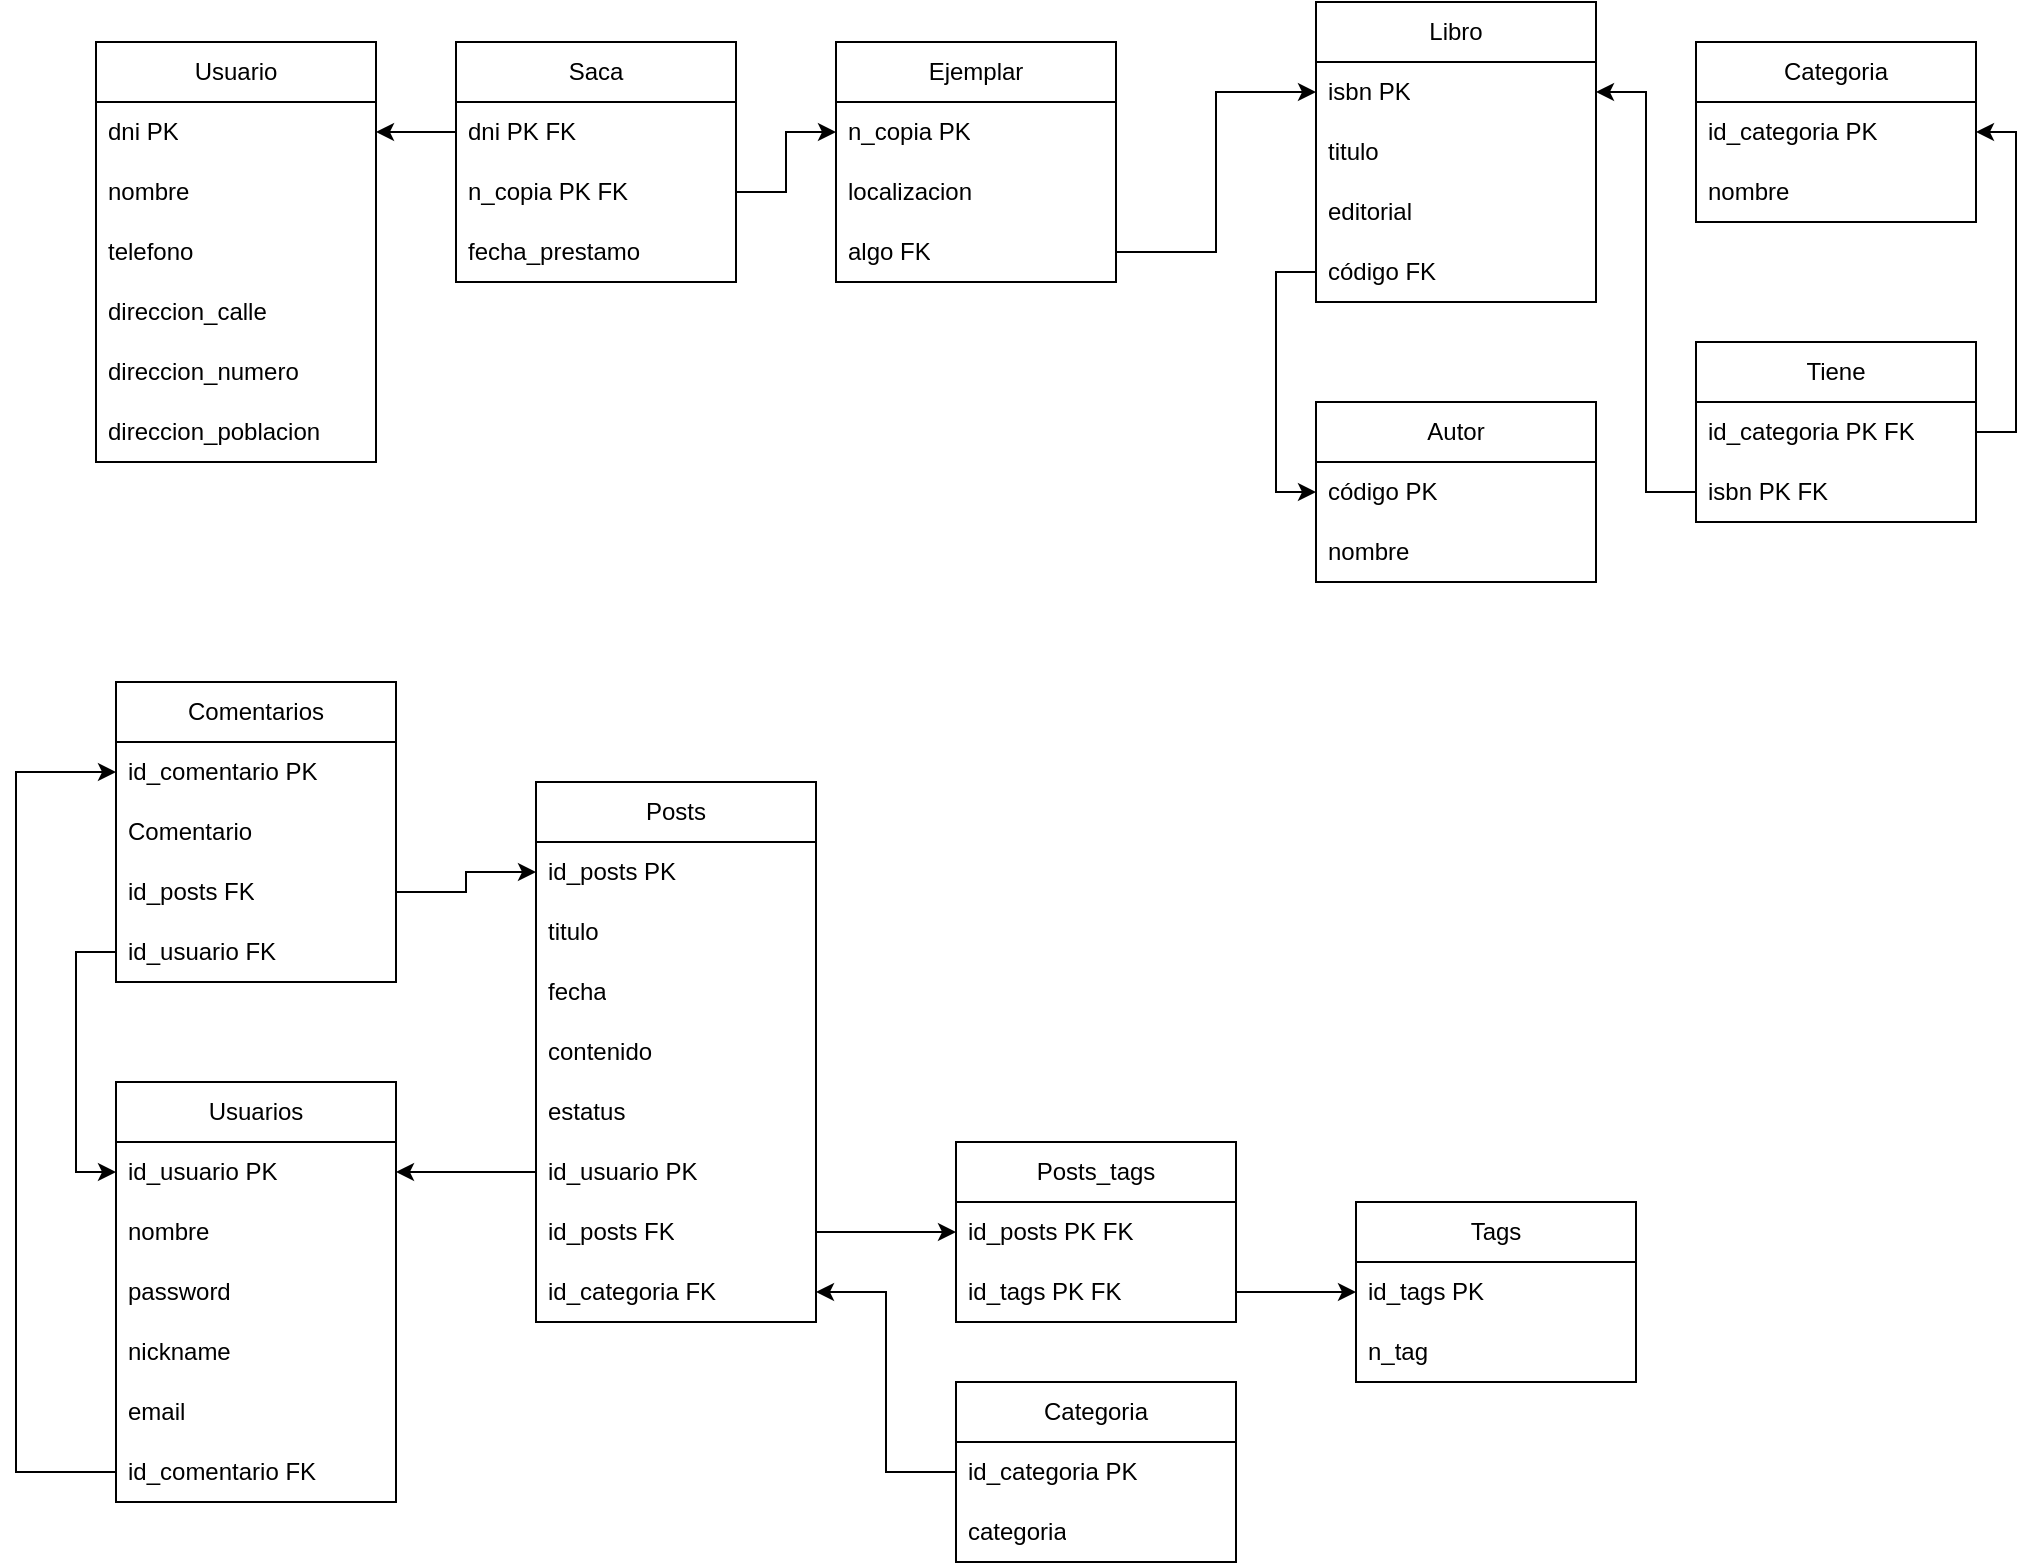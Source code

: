 <mxfile version="22.0.8" type="github">
  <diagram id="R2lEEEUBdFMjLlhIrx00" name="Page-1">
    <mxGraphModel dx="1434" dy="795" grid="1" gridSize="10" guides="1" tooltips="1" connect="1" arrows="1" fold="1" page="1" pageScale="1" pageWidth="850" pageHeight="1100" math="0" shadow="0" extFonts="Permanent Marker^https://fonts.googleapis.com/css?family=Permanent+Marker">
      <root>
        <mxCell id="0" />
        <mxCell id="1" parent="0" />
        <mxCell id="VXFNPNU3lV625rrw7TzE-1" value="Usuario" style="swimlane;fontStyle=0;childLayout=stackLayout;horizontal=1;startSize=30;horizontalStack=0;resizeParent=1;resizeParentMax=0;resizeLast=0;collapsible=1;marginBottom=0;whiteSpace=wrap;html=1;" vertex="1" parent="1">
          <mxGeometry x="90" y="130" width="140" height="210" as="geometry" />
        </mxCell>
        <mxCell id="VXFNPNU3lV625rrw7TzE-2" value="dni PK" style="text;strokeColor=none;fillColor=none;align=left;verticalAlign=middle;spacingLeft=4;spacingRight=4;overflow=hidden;points=[[0,0.5],[1,0.5]];portConstraint=eastwest;rotatable=0;whiteSpace=wrap;html=1;" vertex="1" parent="VXFNPNU3lV625rrw7TzE-1">
          <mxGeometry y="30" width="140" height="30" as="geometry" />
        </mxCell>
        <mxCell id="VXFNPNU3lV625rrw7TzE-3" value="nombre" style="text;strokeColor=none;fillColor=none;align=left;verticalAlign=middle;spacingLeft=4;spacingRight=4;overflow=hidden;points=[[0,0.5],[1,0.5]];portConstraint=eastwest;rotatable=0;whiteSpace=wrap;html=1;" vertex="1" parent="VXFNPNU3lV625rrw7TzE-1">
          <mxGeometry y="60" width="140" height="30" as="geometry" />
        </mxCell>
        <mxCell id="VXFNPNU3lV625rrw7TzE-4" value="telefono" style="text;strokeColor=none;fillColor=none;align=left;verticalAlign=middle;spacingLeft=4;spacingRight=4;overflow=hidden;points=[[0,0.5],[1,0.5]];portConstraint=eastwest;rotatable=0;whiteSpace=wrap;html=1;" vertex="1" parent="VXFNPNU3lV625rrw7TzE-1">
          <mxGeometry y="90" width="140" height="30" as="geometry" />
        </mxCell>
        <mxCell id="VXFNPNU3lV625rrw7TzE-6" value="direccion_calle" style="text;strokeColor=none;fillColor=none;align=left;verticalAlign=middle;spacingLeft=4;spacingRight=4;overflow=hidden;points=[[0,0.5],[1,0.5]];portConstraint=eastwest;rotatable=0;whiteSpace=wrap;html=1;" vertex="1" parent="VXFNPNU3lV625rrw7TzE-1">
          <mxGeometry y="120" width="140" height="30" as="geometry" />
        </mxCell>
        <mxCell id="VXFNPNU3lV625rrw7TzE-7" value="direccion_numero" style="text;strokeColor=none;fillColor=none;align=left;verticalAlign=middle;spacingLeft=4;spacingRight=4;overflow=hidden;points=[[0,0.5],[1,0.5]];portConstraint=eastwest;rotatable=0;whiteSpace=wrap;html=1;" vertex="1" parent="VXFNPNU3lV625rrw7TzE-1">
          <mxGeometry y="150" width="140" height="30" as="geometry" />
        </mxCell>
        <mxCell id="VXFNPNU3lV625rrw7TzE-5" value="direccion_poblacion" style="text;strokeColor=none;fillColor=none;align=left;verticalAlign=middle;spacingLeft=4;spacingRight=4;overflow=hidden;points=[[0,0.5],[1,0.5]];portConstraint=eastwest;rotatable=0;whiteSpace=wrap;html=1;" vertex="1" parent="VXFNPNU3lV625rrw7TzE-1">
          <mxGeometry y="180" width="140" height="30" as="geometry" />
        </mxCell>
        <mxCell id="VXFNPNU3lV625rrw7TzE-8" value="Saca" style="swimlane;fontStyle=0;childLayout=stackLayout;horizontal=1;startSize=30;horizontalStack=0;resizeParent=1;resizeParentMax=0;resizeLast=0;collapsible=1;marginBottom=0;whiteSpace=wrap;html=1;" vertex="1" parent="1">
          <mxGeometry x="270" y="130" width="140" height="120" as="geometry" />
        </mxCell>
        <mxCell id="VXFNPNU3lV625rrw7TzE-9" value="dni PK FK" style="text;strokeColor=none;fillColor=none;align=left;verticalAlign=middle;spacingLeft=4;spacingRight=4;overflow=hidden;points=[[0,0.5],[1,0.5]];portConstraint=eastwest;rotatable=0;whiteSpace=wrap;html=1;" vertex="1" parent="VXFNPNU3lV625rrw7TzE-8">
          <mxGeometry y="30" width="140" height="30" as="geometry" />
        </mxCell>
        <mxCell id="VXFNPNU3lV625rrw7TzE-10" value="n_copia PK FK" style="text;strokeColor=none;fillColor=none;align=left;verticalAlign=middle;spacingLeft=4;spacingRight=4;overflow=hidden;points=[[0,0.5],[1,0.5]];portConstraint=eastwest;rotatable=0;whiteSpace=wrap;html=1;" vertex="1" parent="VXFNPNU3lV625rrw7TzE-8">
          <mxGeometry y="60" width="140" height="30" as="geometry" />
        </mxCell>
        <mxCell id="VXFNPNU3lV625rrw7TzE-15" value="fecha_prestamo" style="text;strokeColor=none;fillColor=none;align=left;verticalAlign=middle;spacingLeft=4;spacingRight=4;overflow=hidden;points=[[0,0.5],[1,0.5]];portConstraint=eastwest;rotatable=0;whiteSpace=wrap;html=1;" vertex="1" parent="VXFNPNU3lV625rrw7TzE-8">
          <mxGeometry y="90" width="140" height="30" as="geometry" />
        </mxCell>
        <mxCell id="VXFNPNU3lV625rrw7TzE-12" value="Ejemplar" style="swimlane;fontStyle=0;childLayout=stackLayout;horizontal=1;startSize=30;horizontalStack=0;resizeParent=1;resizeParentMax=0;resizeLast=0;collapsible=1;marginBottom=0;whiteSpace=wrap;html=1;" vertex="1" parent="1">
          <mxGeometry x="460" y="130" width="140" height="120" as="geometry" />
        </mxCell>
        <mxCell id="VXFNPNU3lV625rrw7TzE-13" value="n_copia PK" style="text;strokeColor=none;fillColor=none;align=left;verticalAlign=middle;spacingLeft=4;spacingRight=4;overflow=hidden;points=[[0,0.5],[1,0.5]];portConstraint=eastwest;rotatable=0;whiteSpace=wrap;html=1;" vertex="1" parent="VXFNPNU3lV625rrw7TzE-12">
          <mxGeometry y="30" width="140" height="30" as="geometry" />
        </mxCell>
        <mxCell id="VXFNPNU3lV625rrw7TzE-14" value="localizacion" style="text;strokeColor=none;fillColor=none;align=left;verticalAlign=middle;spacingLeft=4;spacingRight=4;overflow=hidden;points=[[0,0.5],[1,0.5]];portConstraint=eastwest;rotatable=0;whiteSpace=wrap;html=1;" vertex="1" parent="VXFNPNU3lV625rrw7TzE-12">
          <mxGeometry y="60" width="140" height="30" as="geometry" />
        </mxCell>
        <mxCell id="VXFNPNU3lV625rrw7TzE-22" value="algo FK" style="text;strokeColor=none;fillColor=none;align=left;verticalAlign=middle;spacingLeft=4;spacingRight=4;overflow=hidden;points=[[0,0.5],[1,0.5]];portConstraint=eastwest;rotatable=0;whiteSpace=wrap;html=1;" vertex="1" parent="VXFNPNU3lV625rrw7TzE-12">
          <mxGeometry y="90" width="140" height="30" as="geometry" />
        </mxCell>
        <mxCell id="VXFNPNU3lV625rrw7TzE-16" style="edgeStyle=orthogonalEdgeStyle;rounded=0;orthogonalLoop=1;jettySize=auto;html=1;entryX=1;entryY=0.5;entryDx=0;entryDy=0;" edge="1" parent="1" source="VXFNPNU3lV625rrw7TzE-9" target="VXFNPNU3lV625rrw7TzE-2">
          <mxGeometry relative="1" as="geometry" />
        </mxCell>
        <mxCell id="VXFNPNU3lV625rrw7TzE-17" style="edgeStyle=orthogonalEdgeStyle;rounded=0;orthogonalLoop=1;jettySize=auto;html=1;entryX=0;entryY=0.5;entryDx=0;entryDy=0;" edge="1" parent="1" source="VXFNPNU3lV625rrw7TzE-10" target="VXFNPNU3lV625rrw7TzE-13">
          <mxGeometry relative="1" as="geometry" />
        </mxCell>
        <mxCell id="VXFNPNU3lV625rrw7TzE-18" value="Libro" style="swimlane;fontStyle=0;childLayout=stackLayout;horizontal=1;startSize=30;horizontalStack=0;resizeParent=1;resizeParentMax=0;resizeLast=0;collapsible=1;marginBottom=0;whiteSpace=wrap;html=1;" vertex="1" parent="1">
          <mxGeometry x="700" y="110" width="140" height="150" as="geometry" />
        </mxCell>
        <mxCell id="VXFNPNU3lV625rrw7TzE-19" value="isbn PK" style="text;strokeColor=none;fillColor=none;align=left;verticalAlign=middle;spacingLeft=4;spacingRight=4;overflow=hidden;points=[[0,0.5],[1,0.5]];portConstraint=eastwest;rotatable=0;whiteSpace=wrap;html=1;" vertex="1" parent="VXFNPNU3lV625rrw7TzE-18">
          <mxGeometry y="30" width="140" height="30" as="geometry" />
        </mxCell>
        <mxCell id="VXFNPNU3lV625rrw7TzE-20" value="titulo" style="text;strokeColor=none;fillColor=none;align=left;verticalAlign=middle;spacingLeft=4;spacingRight=4;overflow=hidden;points=[[0,0.5],[1,0.5]];portConstraint=eastwest;rotatable=0;whiteSpace=wrap;html=1;" vertex="1" parent="VXFNPNU3lV625rrw7TzE-18">
          <mxGeometry y="60" width="140" height="30" as="geometry" />
        </mxCell>
        <mxCell id="VXFNPNU3lV625rrw7TzE-21" value="editorial" style="text;strokeColor=none;fillColor=none;align=left;verticalAlign=middle;spacingLeft=4;spacingRight=4;overflow=hidden;points=[[0,0.5],[1,0.5]];portConstraint=eastwest;rotatable=0;whiteSpace=wrap;html=1;" vertex="1" parent="VXFNPNU3lV625rrw7TzE-18">
          <mxGeometry y="90" width="140" height="30" as="geometry" />
        </mxCell>
        <mxCell id="VXFNPNU3lV625rrw7TzE-43" value="código FK " style="text;strokeColor=none;fillColor=none;align=left;verticalAlign=middle;spacingLeft=4;spacingRight=4;overflow=hidden;points=[[0,0.5],[1,0.5]];portConstraint=eastwest;rotatable=0;whiteSpace=wrap;html=1;" vertex="1" parent="VXFNPNU3lV625rrw7TzE-18">
          <mxGeometry y="120" width="140" height="30" as="geometry" />
        </mxCell>
        <mxCell id="VXFNPNU3lV625rrw7TzE-23" style="edgeStyle=orthogonalEdgeStyle;rounded=0;orthogonalLoop=1;jettySize=auto;html=1;entryX=0;entryY=0.5;entryDx=0;entryDy=0;" edge="1" parent="1" source="VXFNPNU3lV625rrw7TzE-22" target="VXFNPNU3lV625rrw7TzE-19">
          <mxGeometry relative="1" as="geometry" />
        </mxCell>
        <mxCell id="VXFNPNU3lV625rrw7TzE-24" value="Categoria" style="swimlane;fontStyle=0;childLayout=stackLayout;horizontal=1;startSize=30;horizontalStack=0;resizeParent=1;resizeParentMax=0;resizeLast=0;collapsible=1;marginBottom=0;whiteSpace=wrap;html=1;" vertex="1" parent="1">
          <mxGeometry x="890" y="130" width="140" height="90" as="geometry" />
        </mxCell>
        <mxCell id="VXFNPNU3lV625rrw7TzE-25" value="id_categoria PK" style="text;strokeColor=none;fillColor=none;align=left;verticalAlign=middle;spacingLeft=4;spacingRight=4;overflow=hidden;points=[[0,0.5],[1,0.5]];portConstraint=eastwest;rotatable=0;whiteSpace=wrap;html=1;" vertex="1" parent="VXFNPNU3lV625rrw7TzE-24">
          <mxGeometry y="30" width="140" height="30" as="geometry" />
        </mxCell>
        <mxCell id="VXFNPNU3lV625rrw7TzE-26" value="nombre" style="text;strokeColor=none;fillColor=none;align=left;verticalAlign=middle;spacingLeft=4;spacingRight=4;overflow=hidden;points=[[0,0.5],[1,0.5]];portConstraint=eastwest;rotatable=0;whiteSpace=wrap;html=1;" vertex="1" parent="VXFNPNU3lV625rrw7TzE-24">
          <mxGeometry y="60" width="140" height="30" as="geometry" />
        </mxCell>
        <mxCell id="VXFNPNU3lV625rrw7TzE-31" value="Tiene" style="swimlane;fontStyle=0;childLayout=stackLayout;horizontal=1;startSize=30;horizontalStack=0;resizeParent=1;resizeParentMax=0;resizeLast=0;collapsible=1;marginBottom=0;whiteSpace=wrap;html=1;" vertex="1" parent="1">
          <mxGeometry x="890" y="280" width="140" height="90" as="geometry" />
        </mxCell>
        <mxCell id="VXFNPNU3lV625rrw7TzE-36" value="id_categoria PK FK" style="text;strokeColor=none;fillColor=none;align=left;verticalAlign=middle;spacingLeft=4;spacingRight=4;overflow=hidden;points=[[0,0.5],[1,0.5]];portConstraint=eastwest;rotatable=0;whiteSpace=wrap;html=1;" vertex="1" parent="VXFNPNU3lV625rrw7TzE-31">
          <mxGeometry y="30" width="140" height="30" as="geometry" />
        </mxCell>
        <mxCell id="VXFNPNU3lV625rrw7TzE-35" value="isbn PK FK" style="text;strokeColor=none;fillColor=none;align=left;verticalAlign=middle;spacingLeft=4;spacingRight=4;overflow=hidden;points=[[0,0.5],[1,0.5]];portConstraint=eastwest;rotatable=0;whiteSpace=wrap;html=1;" vertex="1" parent="VXFNPNU3lV625rrw7TzE-31">
          <mxGeometry y="60" width="140" height="30" as="geometry" />
        </mxCell>
        <mxCell id="VXFNPNU3lV625rrw7TzE-38" style="edgeStyle=orthogonalEdgeStyle;rounded=0;orthogonalLoop=1;jettySize=auto;html=1;entryX=1;entryY=0.5;entryDx=0;entryDy=0;" edge="1" parent="1" source="VXFNPNU3lV625rrw7TzE-35" target="VXFNPNU3lV625rrw7TzE-19">
          <mxGeometry relative="1" as="geometry" />
        </mxCell>
        <mxCell id="VXFNPNU3lV625rrw7TzE-39" value="Autor" style="swimlane;fontStyle=0;childLayout=stackLayout;horizontal=1;startSize=30;horizontalStack=0;resizeParent=1;resizeParentMax=0;resizeLast=0;collapsible=1;marginBottom=0;whiteSpace=wrap;html=1;" vertex="1" parent="1">
          <mxGeometry x="700" y="310" width="140" height="90" as="geometry" />
        </mxCell>
        <mxCell id="VXFNPNU3lV625rrw7TzE-40" value="código PK " style="text;strokeColor=none;fillColor=none;align=left;verticalAlign=middle;spacingLeft=4;spacingRight=4;overflow=hidden;points=[[0,0.5],[1,0.5]];portConstraint=eastwest;rotatable=0;whiteSpace=wrap;html=1;" vertex="1" parent="VXFNPNU3lV625rrw7TzE-39">
          <mxGeometry y="30" width="140" height="30" as="geometry" />
        </mxCell>
        <mxCell id="VXFNPNU3lV625rrw7TzE-41" value="nombre" style="text;strokeColor=none;fillColor=none;align=left;verticalAlign=middle;spacingLeft=4;spacingRight=4;overflow=hidden;points=[[0,0.5],[1,0.5]];portConstraint=eastwest;rotatable=0;whiteSpace=wrap;html=1;" vertex="1" parent="VXFNPNU3lV625rrw7TzE-39">
          <mxGeometry y="60" width="140" height="30" as="geometry" />
        </mxCell>
        <mxCell id="VXFNPNU3lV625rrw7TzE-45" style="edgeStyle=orthogonalEdgeStyle;rounded=0;orthogonalLoop=1;jettySize=auto;html=1;entryX=0;entryY=0.5;entryDx=0;entryDy=0;" edge="1" parent="1" source="VXFNPNU3lV625rrw7TzE-43" target="VXFNPNU3lV625rrw7TzE-40">
          <mxGeometry relative="1" as="geometry" />
        </mxCell>
        <mxCell id="VXFNPNU3lV625rrw7TzE-47" style="edgeStyle=orthogonalEdgeStyle;rounded=0;orthogonalLoop=1;jettySize=auto;html=1;entryX=1;entryY=0.5;entryDx=0;entryDy=0;" edge="1" parent="1" source="VXFNPNU3lV625rrw7TzE-36" target="VXFNPNU3lV625rrw7TzE-24">
          <mxGeometry relative="1" as="geometry">
            <Array as="points">
              <mxPoint x="1050" y="325" />
              <mxPoint x="1050" y="175" />
            </Array>
          </mxGeometry>
        </mxCell>
        <mxCell id="VXFNPNU3lV625rrw7TzE-48" value="Usuarios" style="swimlane;fontStyle=0;childLayout=stackLayout;horizontal=1;startSize=30;horizontalStack=0;resizeParent=1;resizeParentMax=0;resizeLast=0;collapsible=1;marginBottom=0;whiteSpace=wrap;html=1;" vertex="1" parent="1">
          <mxGeometry x="100" y="650" width="140" height="210" as="geometry" />
        </mxCell>
        <mxCell id="VXFNPNU3lV625rrw7TzE-49" value="id_usuario PK" style="text;strokeColor=none;fillColor=none;align=left;verticalAlign=middle;spacingLeft=4;spacingRight=4;overflow=hidden;points=[[0,0.5],[1,0.5]];portConstraint=eastwest;rotatable=0;whiteSpace=wrap;html=1;" vertex="1" parent="VXFNPNU3lV625rrw7TzE-48">
          <mxGeometry y="30" width="140" height="30" as="geometry" />
        </mxCell>
        <mxCell id="VXFNPNU3lV625rrw7TzE-50" value="nombre" style="text;strokeColor=none;fillColor=none;align=left;verticalAlign=middle;spacingLeft=4;spacingRight=4;overflow=hidden;points=[[0,0.5],[1,0.5]];portConstraint=eastwest;rotatable=0;whiteSpace=wrap;html=1;" vertex="1" parent="VXFNPNU3lV625rrw7TzE-48">
          <mxGeometry y="60" width="140" height="30" as="geometry" />
        </mxCell>
        <mxCell id="VXFNPNU3lV625rrw7TzE-51" value="password" style="text;strokeColor=none;fillColor=none;align=left;verticalAlign=middle;spacingLeft=4;spacingRight=4;overflow=hidden;points=[[0,0.5],[1,0.5]];portConstraint=eastwest;rotatable=0;whiteSpace=wrap;html=1;" vertex="1" parent="VXFNPNU3lV625rrw7TzE-48">
          <mxGeometry y="90" width="140" height="30" as="geometry" />
        </mxCell>
        <mxCell id="VXFNPNU3lV625rrw7TzE-53" value="nickname" style="text;strokeColor=none;fillColor=none;align=left;verticalAlign=middle;spacingLeft=4;spacingRight=4;overflow=hidden;points=[[0,0.5],[1,0.5]];portConstraint=eastwest;rotatable=0;whiteSpace=wrap;html=1;" vertex="1" parent="VXFNPNU3lV625rrw7TzE-48">
          <mxGeometry y="120" width="140" height="30" as="geometry" />
        </mxCell>
        <mxCell id="VXFNPNU3lV625rrw7TzE-52" value="email" style="text;strokeColor=none;fillColor=none;align=left;verticalAlign=middle;spacingLeft=4;spacingRight=4;overflow=hidden;points=[[0,0.5],[1,0.5]];portConstraint=eastwest;rotatable=0;whiteSpace=wrap;html=1;" vertex="1" parent="VXFNPNU3lV625rrw7TzE-48">
          <mxGeometry y="150" width="140" height="30" as="geometry" />
        </mxCell>
        <mxCell id="VXFNPNU3lV625rrw7TzE-58" value="id_comentario FK" style="text;strokeColor=none;fillColor=none;align=left;verticalAlign=middle;spacingLeft=4;spacingRight=4;overflow=hidden;points=[[0,0.5],[1,0.5]];portConstraint=eastwest;rotatable=0;whiteSpace=wrap;html=1;" vertex="1" parent="VXFNPNU3lV625rrw7TzE-48">
          <mxGeometry y="180" width="140" height="30" as="geometry" />
        </mxCell>
        <mxCell id="VXFNPNU3lV625rrw7TzE-54" value="Comentarios" style="swimlane;fontStyle=0;childLayout=stackLayout;horizontal=1;startSize=30;horizontalStack=0;resizeParent=1;resizeParentMax=0;resizeLast=0;collapsible=1;marginBottom=0;whiteSpace=wrap;html=1;" vertex="1" parent="1">
          <mxGeometry x="100" y="450" width="140" height="150" as="geometry" />
        </mxCell>
        <mxCell id="VXFNPNU3lV625rrw7TzE-55" value="id_comentario PK" style="text;strokeColor=none;fillColor=none;align=left;verticalAlign=middle;spacingLeft=4;spacingRight=4;overflow=hidden;points=[[0,0.5],[1,0.5]];portConstraint=eastwest;rotatable=0;whiteSpace=wrap;html=1;" vertex="1" parent="VXFNPNU3lV625rrw7TzE-54">
          <mxGeometry y="30" width="140" height="30" as="geometry" />
        </mxCell>
        <mxCell id="VXFNPNU3lV625rrw7TzE-56" value="Comentario" style="text;strokeColor=none;fillColor=none;align=left;verticalAlign=middle;spacingLeft=4;spacingRight=4;overflow=hidden;points=[[0,0.5],[1,0.5]];portConstraint=eastwest;rotatable=0;whiteSpace=wrap;html=1;" vertex="1" parent="VXFNPNU3lV625rrw7TzE-54">
          <mxGeometry y="60" width="140" height="30" as="geometry" />
        </mxCell>
        <mxCell id="VXFNPNU3lV625rrw7TzE-77" value="id_posts FK" style="text;strokeColor=none;fillColor=none;align=left;verticalAlign=middle;spacingLeft=4;spacingRight=4;overflow=hidden;points=[[0,0.5],[1,0.5]];portConstraint=eastwest;rotatable=0;whiteSpace=wrap;html=1;" vertex="1" parent="VXFNPNU3lV625rrw7TzE-54">
          <mxGeometry y="90" width="140" height="30" as="geometry" />
        </mxCell>
        <mxCell id="VXFNPNU3lV625rrw7TzE-79" value="id_usuario FK" style="text;strokeColor=none;fillColor=none;align=left;verticalAlign=middle;spacingLeft=4;spacingRight=4;overflow=hidden;points=[[0,0.5],[1,0.5]];portConstraint=eastwest;rotatable=0;whiteSpace=wrap;html=1;" vertex="1" parent="VXFNPNU3lV625rrw7TzE-54">
          <mxGeometry y="120" width="140" height="30" as="geometry" />
        </mxCell>
        <mxCell id="VXFNPNU3lV625rrw7TzE-60" value="Posts" style="swimlane;fontStyle=0;childLayout=stackLayout;horizontal=1;startSize=30;horizontalStack=0;resizeParent=1;resizeParentMax=0;resizeLast=0;collapsible=1;marginBottom=0;whiteSpace=wrap;html=1;" vertex="1" parent="1">
          <mxGeometry x="310" y="500" width="140" height="270" as="geometry" />
        </mxCell>
        <mxCell id="VXFNPNU3lV625rrw7TzE-61" value="id_posts PK" style="text;strokeColor=none;fillColor=none;align=left;verticalAlign=middle;spacingLeft=4;spacingRight=4;overflow=hidden;points=[[0,0.5],[1,0.5]];portConstraint=eastwest;rotatable=0;whiteSpace=wrap;html=1;" vertex="1" parent="VXFNPNU3lV625rrw7TzE-60">
          <mxGeometry y="30" width="140" height="30" as="geometry" />
        </mxCell>
        <mxCell id="VXFNPNU3lV625rrw7TzE-62" value="titulo" style="text;strokeColor=none;fillColor=none;align=left;verticalAlign=middle;spacingLeft=4;spacingRight=4;overflow=hidden;points=[[0,0.5],[1,0.5]];portConstraint=eastwest;rotatable=0;whiteSpace=wrap;html=1;" vertex="1" parent="VXFNPNU3lV625rrw7TzE-60">
          <mxGeometry y="60" width="140" height="30" as="geometry" />
        </mxCell>
        <mxCell id="VXFNPNU3lV625rrw7TzE-63" value="fecha" style="text;strokeColor=none;fillColor=none;align=left;verticalAlign=middle;spacingLeft=4;spacingRight=4;overflow=hidden;points=[[0,0.5],[1,0.5]];portConstraint=eastwest;rotatable=0;whiteSpace=wrap;html=1;" vertex="1" parent="VXFNPNU3lV625rrw7TzE-60">
          <mxGeometry y="90" width="140" height="30" as="geometry" />
        </mxCell>
        <mxCell id="VXFNPNU3lV625rrw7TzE-66" value="contenido" style="text;strokeColor=none;fillColor=none;align=left;verticalAlign=middle;spacingLeft=4;spacingRight=4;overflow=hidden;points=[[0,0.5],[1,0.5]];portConstraint=eastwest;rotatable=0;whiteSpace=wrap;html=1;" vertex="1" parent="VXFNPNU3lV625rrw7TzE-60">
          <mxGeometry y="120" width="140" height="30" as="geometry" />
        </mxCell>
        <mxCell id="VXFNPNU3lV625rrw7TzE-67" value="estatus" style="text;strokeColor=none;fillColor=none;align=left;verticalAlign=middle;spacingLeft=4;spacingRight=4;overflow=hidden;points=[[0,0.5],[1,0.5]];portConstraint=eastwest;rotatable=0;whiteSpace=wrap;html=1;" vertex="1" parent="VXFNPNU3lV625rrw7TzE-60">
          <mxGeometry y="150" width="140" height="30" as="geometry" />
        </mxCell>
        <mxCell id="VXFNPNU3lV625rrw7TzE-86" value="id_usuario PK" style="text;strokeColor=none;fillColor=none;align=left;verticalAlign=middle;spacingLeft=4;spacingRight=4;overflow=hidden;points=[[0,0.5],[1,0.5]];portConstraint=eastwest;rotatable=0;whiteSpace=wrap;html=1;" vertex="1" parent="VXFNPNU3lV625rrw7TzE-60">
          <mxGeometry y="180" width="140" height="30" as="geometry" />
        </mxCell>
        <mxCell id="VXFNPNU3lV625rrw7TzE-93" value="id_posts FK" style="text;strokeColor=none;fillColor=none;align=left;verticalAlign=middle;spacingLeft=4;spacingRight=4;overflow=hidden;points=[[0,0.5],[1,0.5]];portConstraint=eastwest;rotatable=0;whiteSpace=wrap;html=1;" vertex="1" parent="VXFNPNU3lV625rrw7TzE-60">
          <mxGeometry y="210" width="140" height="30" as="geometry" />
        </mxCell>
        <mxCell id="VXFNPNU3lV625rrw7TzE-95" value="id_categoria FK" style="text;strokeColor=none;fillColor=none;align=left;verticalAlign=middle;spacingLeft=4;spacingRight=4;overflow=hidden;points=[[0,0.5],[1,0.5]];portConstraint=eastwest;rotatable=0;whiteSpace=wrap;html=1;" vertex="1" parent="VXFNPNU3lV625rrw7TzE-60">
          <mxGeometry y="240" width="140" height="30" as="geometry" />
        </mxCell>
        <mxCell id="VXFNPNU3lV625rrw7TzE-64" value="Categoria" style="swimlane;fontStyle=0;childLayout=stackLayout;horizontal=1;startSize=30;horizontalStack=0;resizeParent=1;resizeParentMax=0;resizeLast=0;collapsible=1;marginBottom=0;whiteSpace=wrap;html=1;" vertex="1" parent="1">
          <mxGeometry x="520" y="800" width="140" height="90" as="geometry" />
        </mxCell>
        <mxCell id="VXFNPNU3lV625rrw7TzE-65" value="id_categoria PK" style="text;strokeColor=none;fillColor=none;align=left;verticalAlign=middle;spacingLeft=4;spacingRight=4;overflow=hidden;points=[[0,0.5],[1,0.5]];portConstraint=eastwest;rotatable=0;whiteSpace=wrap;html=1;" vertex="1" parent="VXFNPNU3lV625rrw7TzE-64">
          <mxGeometry y="30" width="140" height="30" as="geometry" />
        </mxCell>
        <mxCell id="VXFNPNU3lV625rrw7TzE-97" value="categoria" style="text;strokeColor=none;fillColor=none;align=left;verticalAlign=middle;spacingLeft=4;spacingRight=4;overflow=hidden;points=[[0,0.5],[1,0.5]];portConstraint=eastwest;rotatable=0;whiteSpace=wrap;html=1;" vertex="1" parent="VXFNPNU3lV625rrw7TzE-64">
          <mxGeometry y="60" width="140" height="30" as="geometry" />
        </mxCell>
        <mxCell id="VXFNPNU3lV625rrw7TzE-68" value="Tags" style="swimlane;fontStyle=0;childLayout=stackLayout;horizontal=1;startSize=30;horizontalStack=0;resizeParent=1;resizeParentMax=0;resizeLast=0;collapsible=1;marginBottom=0;whiteSpace=wrap;html=1;" vertex="1" parent="1">
          <mxGeometry x="720" y="710" width="140" height="90" as="geometry" />
        </mxCell>
        <mxCell id="VXFNPNU3lV625rrw7TzE-69" value="id_tags PK" style="text;strokeColor=none;fillColor=none;align=left;verticalAlign=middle;spacingLeft=4;spacingRight=4;overflow=hidden;points=[[0,0.5],[1,0.5]];portConstraint=eastwest;rotatable=0;whiteSpace=wrap;html=1;" vertex="1" parent="VXFNPNU3lV625rrw7TzE-68">
          <mxGeometry y="30" width="140" height="30" as="geometry" />
        </mxCell>
        <mxCell id="VXFNPNU3lV625rrw7TzE-70" value="n_tag" style="text;strokeColor=none;fillColor=none;align=left;verticalAlign=middle;spacingLeft=4;spacingRight=4;overflow=hidden;points=[[0,0.5],[1,0.5]];portConstraint=eastwest;rotatable=0;whiteSpace=wrap;html=1;" vertex="1" parent="VXFNPNU3lV625rrw7TzE-68">
          <mxGeometry y="60" width="140" height="30" as="geometry" />
        </mxCell>
        <mxCell id="VXFNPNU3lV625rrw7TzE-73" value="Posts_tags" style="swimlane;fontStyle=0;childLayout=stackLayout;horizontal=1;startSize=30;horizontalStack=0;resizeParent=1;resizeParentMax=0;resizeLast=0;collapsible=1;marginBottom=0;whiteSpace=wrap;html=1;" vertex="1" parent="1">
          <mxGeometry x="520" y="680" width="140" height="90" as="geometry" />
        </mxCell>
        <mxCell id="VXFNPNU3lV625rrw7TzE-74" value="id_posts PK FK" style="text;strokeColor=none;fillColor=none;align=left;verticalAlign=middle;spacingLeft=4;spacingRight=4;overflow=hidden;points=[[0,0.5],[1,0.5]];portConstraint=eastwest;rotatable=0;whiteSpace=wrap;html=1;" vertex="1" parent="VXFNPNU3lV625rrw7TzE-73">
          <mxGeometry y="30" width="140" height="30" as="geometry" />
        </mxCell>
        <mxCell id="VXFNPNU3lV625rrw7TzE-92" value="id_tags PK FK" style="text;strokeColor=none;fillColor=none;align=left;verticalAlign=middle;spacingLeft=4;spacingRight=4;overflow=hidden;points=[[0,0.5],[1,0.5]];portConstraint=eastwest;rotatable=0;whiteSpace=wrap;html=1;" vertex="1" parent="VXFNPNU3lV625rrw7TzE-73">
          <mxGeometry y="60" width="140" height="30" as="geometry" />
        </mxCell>
        <mxCell id="VXFNPNU3lV625rrw7TzE-83" style="edgeStyle=orthogonalEdgeStyle;rounded=0;orthogonalLoop=1;jettySize=auto;html=1;entryX=0;entryY=0.5;entryDx=0;entryDy=0;" edge="1" parent="1" source="VXFNPNU3lV625rrw7TzE-58" target="VXFNPNU3lV625rrw7TzE-55">
          <mxGeometry relative="1" as="geometry">
            <Array as="points">
              <mxPoint x="50" y="845" />
              <mxPoint x="50" y="495" />
            </Array>
          </mxGeometry>
        </mxCell>
        <mxCell id="VXFNPNU3lV625rrw7TzE-85" style="edgeStyle=orthogonalEdgeStyle;rounded=0;orthogonalLoop=1;jettySize=auto;html=1;entryX=0;entryY=0.5;entryDx=0;entryDy=0;" edge="1" parent="1" source="VXFNPNU3lV625rrw7TzE-77" target="VXFNPNU3lV625rrw7TzE-61">
          <mxGeometry relative="1" as="geometry" />
        </mxCell>
        <mxCell id="VXFNPNU3lV625rrw7TzE-91" style="edgeStyle=orthogonalEdgeStyle;rounded=0;orthogonalLoop=1;jettySize=auto;html=1;entryX=1;entryY=0.5;entryDx=0;entryDy=0;" edge="1" parent="1" source="VXFNPNU3lV625rrw7TzE-86" target="VXFNPNU3lV625rrw7TzE-49">
          <mxGeometry relative="1" as="geometry" />
        </mxCell>
        <mxCell id="VXFNPNU3lV625rrw7TzE-94" style="edgeStyle=orthogonalEdgeStyle;rounded=0;orthogonalLoop=1;jettySize=auto;html=1;entryX=0;entryY=0.5;entryDx=0;entryDy=0;" edge="1" parent="1" source="VXFNPNU3lV625rrw7TzE-93" target="VXFNPNU3lV625rrw7TzE-74">
          <mxGeometry relative="1" as="geometry" />
        </mxCell>
        <mxCell id="VXFNPNU3lV625rrw7TzE-96" style="edgeStyle=orthogonalEdgeStyle;rounded=0;orthogonalLoop=1;jettySize=auto;html=1;" edge="1" parent="1" source="VXFNPNU3lV625rrw7TzE-65" target="VXFNPNU3lV625rrw7TzE-95">
          <mxGeometry relative="1" as="geometry" />
        </mxCell>
        <mxCell id="VXFNPNU3lV625rrw7TzE-98" style="edgeStyle=orthogonalEdgeStyle;rounded=0;orthogonalLoop=1;jettySize=auto;html=1;entryX=0;entryY=0.5;entryDx=0;entryDy=0;" edge="1" parent="1" source="VXFNPNU3lV625rrw7TzE-92" target="VXFNPNU3lV625rrw7TzE-69">
          <mxGeometry relative="1" as="geometry" />
        </mxCell>
        <mxCell id="VXFNPNU3lV625rrw7TzE-99" style="edgeStyle=orthogonalEdgeStyle;rounded=0;orthogonalLoop=1;jettySize=auto;html=1;entryX=0;entryY=0.5;entryDx=0;entryDy=0;" edge="1" parent="1" source="VXFNPNU3lV625rrw7TzE-79" target="VXFNPNU3lV625rrw7TzE-49">
          <mxGeometry relative="1" as="geometry" />
        </mxCell>
      </root>
    </mxGraphModel>
  </diagram>
</mxfile>
